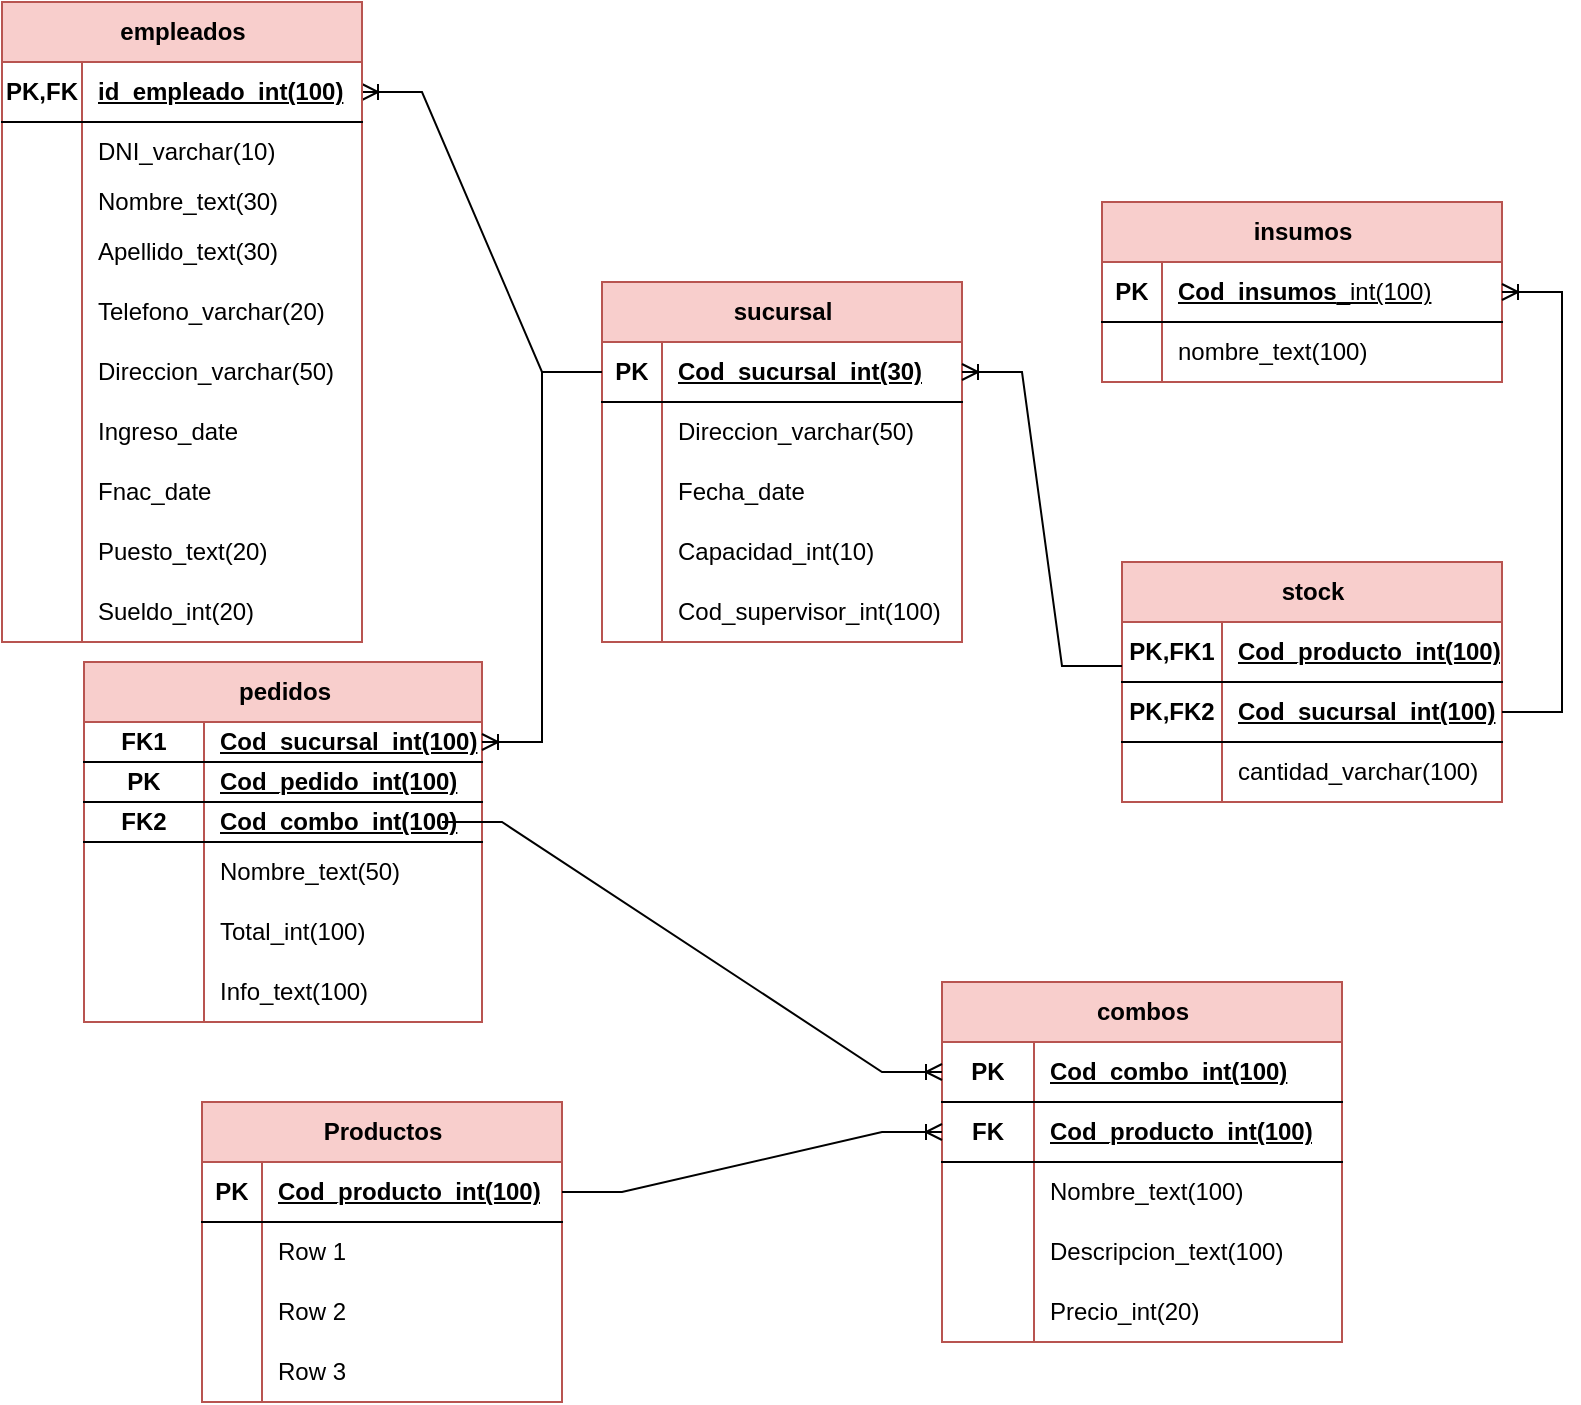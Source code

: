 <mxfile version="24.4.8" type="device">
  <diagram name="Página-1" id="1yBRK5QP1fKa_rZ3uNrc">
    <mxGraphModel dx="880" dy="1603" grid="1" gridSize="10" guides="1" tooltips="1" connect="1" arrows="1" fold="1" page="1" pageScale="1" pageWidth="827" pageHeight="1169" math="0" shadow="0">
      <root>
        <mxCell id="0" />
        <mxCell id="1" parent="0" />
        <mxCell id="dMhb-DY2W6xIGQvRXmBP-12" value="" style="edgeStyle=entityRelationEdgeStyle;fontSize=12;html=1;endArrow=ERoneToMany;rounded=0;entryX=1;entryY=0.5;entryDx=0;entryDy=0;exitX=0;exitY=0.5;exitDx=0;exitDy=0;" parent="1" source="dMhb-DY2W6xIGQvRXmBP-17" target="dMhb-DY2W6xIGQvRXmBP-34" edge="1">
          <mxGeometry width="100" height="100" relative="1" as="geometry">
            <mxPoint x="280" y="30" as="sourcePoint" />
            <mxPoint x="350" y="120" as="targetPoint" />
          </mxGeometry>
        </mxCell>
        <mxCell id="dMhb-DY2W6xIGQvRXmBP-16" value="sucursal" style="shape=table;startSize=30;container=1;collapsible=1;childLayout=tableLayout;fixedRows=1;rowLines=0;fontStyle=1;align=center;resizeLast=1;html=1;fillColor=#f8cecc;strokeColor=#b85450;" parent="1" vertex="1">
          <mxGeometry x="300" y="-70" width="180" height="180" as="geometry" />
        </mxCell>
        <mxCell id="dMhb-DY2W6xIGQvRXmBP-17" value="" style="shape=tableRow;horizontal=0;startSize=0;swimlaneHead=0;swimlaneBody=0;fillColor=none;collapsible=0;dropTarget=0;points=[[0,0.5],[1,0.5]];portConstraint=eastwest;top=0;left=0;right=0;bottom=1;" parent="dMhb-DY2W6xIGQvRXmBP-16" vertex="1">
          <mxGeometry y="30" width="180" height="30" as="geometry" />
        </mxCell>
        <mxCell id="dMhb-DY2W6xIGQvRXmBP-18" value="PK" style="shape=partialRectangle;connectable=0;fillColor=none;top=0;left=0;bottom=0;right=0;fontStyle=1;overflow=hidden;whiteSpace=wrap;html=1;" parent="dMhb-DY2W6xIGQvRXmBP-17" vertex="1">
          <mxGeometry width="30" height="30" as="geometry">
            <mxRectangle width="30" height="30" as="alternateBounds" />
          </mxGeometry>
        </mxCell>
        <mxCell id="dMhb-DY2W6xIGQvRXmBP-19" value="Cod_sucursal_int(30)" style="shape=partialRectangle;connectable=0;fillColor=none;top=0;left=0;bottom=0;right=0;align=left;spacingLeft=6;fontStyle=5;overflow=hidden;whiteSpace=wrap;html=1;" parent="dMhb-DY2W6xIGQvRXmBP-17" vertex="1">
          <mxGeometry x="30" width="150" height="30" as="geometry">
            <mxRectangle width="150" height="30" as="alternateBounds" />
          </mxGeometry>
        </mxCell>
        <mxCell id="dMhb-DY2W6xIGQvRXmBP-20" value="" style="shape=tableRow;horizontal=0;startSize=0;swimlaneHead=0;swimlaneBody=0;fillColor=none;collapsible=0;dropTarget=0;points=[[0,0.5],[1,0.5]];portConstraint=eastwest;top=0;left=0;right=0;bottom=0;" parent="dMhb-DY2W6xIGQvRXmBP-16" vertex="1">
          <mxGeometry y="60" width="180" height="30" as="geometry" />
        </mxCell>
        <mxCell id="dMhb-DY2W6xIGQvRXmBP-21" value="" style="shape=partialRectangle;connectable=0;fillColor=none;top=0;left=0;bottom=0;right=0;editable=1;overflow=hidden;whiteSpace=wrap;html=1;" parent="dMhb-DY2W6xIGQvRXmBP-20" vertex="1">
          <mxGeometry width="30" height="30" as="geometry">
            <mxRectangle width="30" height="30" as="alternateBounds" />
          </mxGeometry>
        </mxCell>
        <mxCell id="dMhb-DY2W6xIGQvRXmBP-22" value="Direccion_varchar(50)" style="shape=partialRectangle;connectable=0;fillColor=none;top=0;left=0;bottom=0;right=0;align=left;spacingLeft=6;overflow=hidden;whiteSpace=wrap;html=1;" parent="dMhb-DY2W6xIGQvRXmBP-20" vertex="1">
          <mxGeometry x="30" width="150" height="30" as="geometry">
            <mxRectangle width="150" height="30" as="alternateBounds" />
          </mxGeometry>
        </mxCell>
        <mxCell id="dMhb-DY2W6xIGQvRXmBP-23" value="" style="shape=tableRow;horizontal=0;startSize=0;swimlaneHead=0;swimlaneBody=0;fillColor=none;collapsible=0;dropTarget=0;points=[[0,0.5],[1,0.5]];portConstraint=eastwest;top=0;left=0;right=0;bottom=0;" parent="dMhb-DY2W6xIGQvRXmBP-16" vertex="1">
          <mxGeometry y="90" width="180" height="30" as="geometry" />
        </mxCell>
        <mxCell id="dMhb-DY2W6xIGQvRXmBP-24" value="" style="shape=partialRectangle;connectable=0;fillColor=none;top=0;left=0;bottom=0;right=0;editable=1;overflow=hidden;whiteSpace=wrap;html=1;" parent="dMhb-DY2W6xIGQvRXmBP-23" vertex="1">
          <mxGeometry width="30" height="30" as="geometry">
            <mxRectangle width="30" height="30" as="alternateBounds" />
          </mxGeometry>
        </mxCell>
        <mxCell id="dMhb-DY2W6xIGQvRXmBP-25" value="Fecha_date" style="shape=partialRectangle;connectable=0;fillColor=none;top=0;left=0;bottom=0;right=0;align=left;spacingLeft=6;overflow=hidden;whiteSpace=wrap;html=1;" parent="dMhb-DY2W6xIGQvRXmBP-23" vertex="1">
          <mxGeometry x="30" width="150" height="30" as="geometry">
            <mxRectangle width="150" height="30" as="alternateBounds" />
          </mxGeometry>
        </mxCell>
        <mxCell id="dMhb-DY2W6xIGQvRXmBP-26" value="" style="shape=tableRow;horizontal=0;startSize=0;swimlaneHead=0;swimlaneBody=0;fillColor=none;collapsible=0;dropTarget=0;points=[[0,0.5],[1,0.5]];portConstraint=eastwest;top=0;left=0;right=0;bottom=0;" parent="dMhb-DY2W6xIGQvRXmBP-16" vertex="1">
          <mxGeometry y="120" width="180" height="30" as="geometry" />
        </mxCell>
        <mxCell id="dMhb-DY2W6xIGQvRXmBP-27" value="" style="shape=partialRectangle;connectable=0;fillColor=none;top=0;left=0;bottom=0;right=0;editable=1;overflow=hidden;whiteSpace=wrap;html=1;" parent="dMhb-DY2W6xIGQvRXmBP-26" vertex="1">
          <mxGeometry width="30" height="30" as="geometry">
            <mxRectangle width="30" height="30" as="alternateBounds" />
          </mxGeometry>
        </mxCell>
        <mxCell id="dMhb-DY2W6xIGQvRXmBP-28" value="Capacidad_int(10)" style="shape=partialRectangle;connectable=0;fillColor=none;top=0;left=0;bottom=0;right=0;align=left;spacingLeft=6;overflow=hidden;whiteSpace=wrap;html=1;" parent="dMhb-DY2W6xIGQvRXmBP-26" vertex="1">
          <mxGeometry x="30" width="150" height="30" as="geometry">
            <mxRectangle width="150" height="30" as="alternateBounds" />
          </mxGeometry>
        </mxCell>
        <mxCell id="_vkNHJI5lA2GHS_22Yag-74" style="shape=tableRow;horizontal=0;startSize=0;swimlaneHead=0;swimlaneBody=0;fillColor=none;collapsible=0;dropTarget=0;points=[[0,0.5],[1,0.5]];portConstraint=eastwest;top=0;left=0;right=0;bottom=0;" vertex="1" parent="dMhb-DY2W6xIGQvRXmBP-16">
          <mxGeometry y="150" width="180" height="30" as="geometry" />
        </mxCell>
        <mxCell id="_vkNHJI5lA2GHS_22Yag-75" style="shape=partialRectangle;connectable=0;fillColor=none;top=0;left=0;bottom=0;right=0;editable=1;overflow=hidden;whiteSpace=wrap;html=1;" vertex="1" parent="_vkNHJI5lA2GHS_22Yag-74">
          <mxGeometry width="30" height="30" as="geometry">
            <mxRectangle width="30" height="30" as="alternateBounds" />
          </mxGeometry>
        </mxCell>
        <mxCell id="_vkNHJI5lA2GHS_22Yag-76" value="Cod_supervisor_int(100)" style="shape=partialRectangle;connectable=0;fillColor=none;top=0;left=0;bottom=0;right=0;align=left;spacingLeft=6;overflow=hidden;whiteSpace=wrap;html=1;" vertex="1" parent="_vkNHJI5lA2GHS_22Yag-74">
          <mxGeometry x="30" width="150" height="30" as="geometry">
            <mxRectangle width="150" height="30" as="alternateBounds" />
          </mxGeometry>
        </mxCell>
        <mxCell id="dMhb-DY2W6xIGQvRXmBP-33" value="empleados" style="shape=table;startSize=30;container=1;collapsible=1;childLayout=tableLayout;fixedRows=1;rowLines=0;fontStyle=1;align=center;resizeLast=1;html=1;fillColor=#f8cecc;strokeColor=#b85450;" parent="1" vertex="1">
          <mxGeometry y="-210" width="180" height="320" as="geometry" />
        </mxCell>
        <mxCell id="dMhb-DY2W6xIGQvRXmBP-34" value="" style="shape=tableRow;horizontal=0;startSize=0;swimlaneHead=0;swimlaneBody=0;fillColor=none;collapsible=0;dropTarget=0;points=[[0,0.5],[1,0.5]];portConstraint=eastwest;top=0;left=0;right=0;bottom=1;" parent="dMhb-DY2W6xIGQvRXmBP-33" vertex="1">
          <mxGeometry y="30" width="180" height="30" as="geometry" />
        </mxCell>
        <mxCell id="dMhb-DY2W6xIGQvRXmBP-35" value="PK,FK" style="shape=partialRectangle;connectable=0;fillColor=none;top=0;left=0;bottom=0;right=0;fontStyle=1;overflow=hidden;whiteSpace=wrap;html=1;" parent="dMhb-DY2W6xIGQvRXmBP-34" vertex="1">
          <mxGeometry width="40" height="30" as="geometry">
            <mxRectangle width="40" height="30" as="alternateBounds" />
          </mxGeometry>
        </mxCell>
        <mxCell id="dMhb-DY2W6xIGQvRXmBP-36" value="id_empleado_int(100)" style="shape=partialRectangle;connectable=0;fillColor=none;top=0;left=0;bottom=0;right=0;align=left;spacingLeft=6;fontStyle=5;overflow=hidden;whiteSpace=wrap;html=1;" parent="dMhb-DY2W6xIGQvRXmBP-34" vertex="1">
          <mxGeometry x="40" width="140" height="30" as="geometry">
            <mxRectangle width="140" height="30" as="alternateBounds" />
          </mxGeometry>
        </mxCell>
        <mxCell id="dMhb-DY2W6xIGQvRXmBP-37" value="" style="shape=tableRow;horizontal=0;startSize=0;swimlaneHead=0;swimlaneBody=0;fillColor=none;collapsible=0;dropTarget=0;points=[[0,0.5],[1,0.5]];portConstraint=eastwest;top=0;left=0;right=0;bottom=0;" parent="dMhb-DY2W6xIGQvRXmBP-33" vertex="1">
          <mxGeometry y="60" width="180" height="30" as="geometry" />
        </mxCell>
        <mxCell id="dMhb-DY2W6xIGQvRXmBP-38" value="" style="shape=partialRectangle;connectable=0;fillColor=none;top=0;left=0;bottom=0;right=0;editable=1;overflow=hidden;whiteSpace=wrap;html=1;" parent="dMhb-DY2W6xIGQvRXmBP-37" vertex="1">
          <mxGeometry width="40" height="30" as="geometry">
            <mxRectangle width="40" height="30" as="alternateBounds" />
          </mxGeometry>
        </mxCell>
        <mxCell id="dMhb-DY2W6xIGQvRXmBP-39" value="DNI_varchar(10)" style="shape=partialRectangle;connectable=0;fillColor=none;top=0;left=0;bottom=0;right=0;align=left;spacingLeft=6;overflow=hidden;whiteSpace=wrap;html=1;" parent="dMhb-DY2W6xIGQvRXmBP-37" vertex="1">
          <mxGeometry x="40" width="140" height="30" as="geometry">
            <mxRectangle width="140" height="30" as="alternateBounds" />
          </mxGeometry>
        </mxCell>
        <mxCell id="dMhb-DY2W6xIGQvRXmBP-40" value="" style="shape=tableRow;horizontal=0;startSize=0;swimlaneHead=0;swimlaneBody=0;fillColor=none;collapsible=0;dropTarget=0;points=[[0,0.5],[1,0.5]];portConstraint=eastwest;top=0;left=0;right=0;bottom=0;" parent="dMhb-DY2W6xIGQvRXmBP-33" vertex="1">
          <mxGeometry y="90" width="180" height="20" as="geometry" />
        </mxCell>
        <mxCell id="dMhb-DY2W6xIGQvRXmBP-41" value="" style="shape=partialRectangle;connectable=0;fillColor=none;top=0;left=0;bottom=0;right=0;editable=1;overflow=hidden;whiteSpace=wrap;html=1;" parent="dMhb-DY2W6xIGQvRXmBP-40" vertex="1">
          <mxGeometry width="40" height="20" as="geometry">
            <mxRectangle width="40" height="20" as="alternateBounds" />
          </mxGeometry>
        </mxCell>
        <mxCell id="dMhb-DY2W6xIGQvRXmBP-42" value="Nombre_text(30)" style="shape=partialRectangle;connectable=0;fillColor=none;top=0;left=0;bottom=0;right=0;align=left;spacingLeft=6;overflow=hidden;whiteSpace=wrap;html=1;" parent="dMhb-DY2W6xIGQvRXmBP-40" vertex="1">
          <mxGeometry x="40" width="140" height="20" as="geometry">
            <mxRectangle width="140" height="20" as="alternateBounds" />
          </mxGeometry>
        </mxCell>
        <mxCell id="dMhb-DY2W6xIGQvRXmBP-43" value="" style="shape=tableRow;horizontal=0;startSize=0;swimlaneHead=0;swimlaneBody=0;fillColor=none;collapsible=0;dropTarget=0;points=[[0,0.5],[1,0.5]];portConstraint=eastwest;top=0;left=0;right=0;bottom=0;" parent="dMhb-DY2W6xIGQvRXmBP-33" vertex="1">
          <mxGeometry y="110" width="180" height="30" as="geometry" />
        </mxCell>
        <mxCell id="dMhb-DY2W6xIGQvRXmBP-44" value="" style="shape=partialRectangle;connectable=0;fillColor=none;top=0;left=0;bottom=0;right=0;editable=1;overflow=hidden;whiteSpace=wrap;html=1;" parent="dMhb-DY2W6xIGQvRXmBP-43" vertex="1">
          <mxGeometry width="40" height="30" as="geometry">
            <mxRectangle width="40" height="30" as="alternateBounds" />
          </mxGeometry>
        </mxCell>
        <mxCell id="dMhb-DY2W6xIGQvRXmBP-45" value="Apellido_text(30)" style="shape=partialRectangle;connectable=0;fillColor=none;top=0;left=0;bottom=0;right=0;align=left;spacingLeft=6;overflow=hidden;whiteSpace=wrap;html=1;" parent="dMhb-DY2W6xIGQvRXmBP-43" vertex="1">
          <mxGeometry x="40" width="140" height="30" as="geometry">
            <mxRectangle width="140" height="30" as="alternateBounds" />
          </mxGeometry>
        </mxCell>
        <mxCell id="_vkNHJI5lA2GHS_22Yag-83" style="shape=tableRow;horizontal=0;startSize=0;swimlaneHead=0;swimlaneBody=0;fillColor=none;collapsible=0;dropTarget=0;points=[[0,0.5],[1,0.5]];portConstraint=eastwest;top=0;left=0;right=0;bottom=0;" vertex="1" parent="dMhb-DY2W6xIGQvRXmBP-33">
          <mxGeometry y="140" width="180" height="30" as="geometry" />
        </mxCell>
        <mxCell id="_vkNHJI5lA2GHS_22Yag-84" style="shape=partialRectangle;connectable=0;fillColor=none;top=0;left=0;bottom=0;right=0;editable=1;overflow=hidden;whiteSpace=wrap;html=1;" vertex="1" parent="_vkNHJI5lA2GHS_22Yag-83">
          <mxGeometry width="40" height="30" as="geometry">
            <mxRectangle width="40" height="30" as="alternateBounds" />
          </mxGeometry>
        </mxCell>
        <mxCell id="_vkNHJI5lA2GHS_22Yag-85" value="Telefono_varchar(20)" style="shape=partialRectangle;connectable=0;fillColor=none;top=0;left=0;bottom=0;right=0;align=left;spacingLeft=6;overflow=hidden;whiteSpace=wrap;html=1;" vertex="1" parent="_vkNHJI5lA2GHS_22Yag-83">
          <mxGeometry x="40" width="140" height="30" as="geometry">
            <mxRectangle width="140" height="30" as="alternateBounds" />
          </mxGeometry>
        </mxCell>
        <mxCell id="_vkNHJI5lA2GHS_22Yag-80" style="shape=tableRow;horizontal=0;startSize=0;swimlaneHead=0;swimlaneBody=0;fillColor=none;collapsible=0;dropTarget=0;points=[[0,0.5],[1,0.5]];portConstraint=eastwest;top=0;left=0;right=0;bottom=0;" vertex="1" parent="dMhb-DY2W6xIGQvRXmBP-33">
          <mxGeometry y="170" width="180" height="30" as="geometry" />
        </mxCell>
        <mxCell id="_vkNHJI5lA2GHS_22Yag-81" style="shape=partialRectangle;connectable=0;fillColor=none;top=0;left=0;bottom=0;right=0;editable=1;overflow=hidden;whiteSpace=wrap;html=1;" vertex="1" parent="_vkNHJI5lA2GHS_22Yag-80">
          <mxGeometry width="40" height="30" as="geometry">
            <mxRectangle width="40" height="30" as="alternateBounds" />
          </mxGeometry>
        </mxCell>
        <mxCell id="_vkNHJI5lA2GHS_22Yag-82" value="Direccion_varchar(50)" style="shape=partialRectangle;connectable=0;fillColor=none;top=0;left=0;bottom=0;right=0;align=left;spacingLeft=6;overflow=hidden;whiteSpace=wrap;html=1;" vertex="1" parent="_vkNHJI5lA2GHS_22Yag-80">
          <mxGeometry x="40" width="140" height="30" as="geometry">
            <mxRectangle width="140" height="30" as="alternateBounds" />
          </mxGeometry>
        </mxCell>
        <mxCell id="_vkNHJI5lA2GHS_22Yag-77" style="shape=tableRow;horizontal=0;startSize=0;swimlaneHead=0;swimlaneBody=0;fillColor=none;collapsible=0;dropTarget=0;points=[[0,0.5],[1,0.5]];portConstraint=eastwest;top=0;left=0;right=0;bottom=0;" vertex="1" parent="dMhb-DY2W6xIGQvRXmBP-33">
          <mxGeometry y="200" width="180" height="30" as="geometry" />
        </mxCell>
        <mxCell id="_vkNHJI5lA2GHS_22Yag-78" style="shape=partialRectangle;connectable=0;fillColor=none;top=0;left=0;bottom=0;right=0;editable=1;overflow=hidden;whiteSpace=wrap;html=1;" vertex="1" parent="_vkNHJI5lA2GHS_22Yag-77">
          <mxGeometry width="40" height="30" as="geometry">
            <mxRectangle width="40" height="30" as="alternateBounds" />
          </mxGeometry>
        </mxCell>
        <mxCell id="_vkNHJI5lA2GHS_22Yag-79" value="Ingreso_date" style="shape=partialRectangle;connectable=0;fillColor=none;top=0;left=0;bottom=0;right=0;align=left;spacingLeft=6;overflow=hidden;whiteSpace=wrap;html=1;" vertex="1" parent="_vkNHJI5lA2GHS_22Yag-77">
          <mxGeometry x="40" width="140" height="30" as="geometry">
            <mxRectangle width="140" height="30" as="alternateBounds" />
          </mxGeometry>
        </mxCell>
        <mxCell id="_vkNHJI5lA2GHS_22Yag-92" style="shape=tableRow;horizontal=0;startSize=0;swimlaneHead=0;swimlaneBody=0;fillColor=none;collapsible=0;dropTarget=0;points=[[0,0.5],[1,0.5]];portConstraint=eastwest;top=0;left=0;right=0;bottom=0;" vertex="1" parent="dMhb-DY2W6xIGQvRXmBP-33">
          <mxGeometry y="230" width="180" height="30" as="geometry" />
        </mxCell>
        <mxCell id="_vkNHJI5lA2GHS_22Yag-93" style="shape=partialRectangle;connectable=0;fillColor=none;top=0;left=0;bottom=0;right=0;editable=1;overflow=hidden;whiteSpace=wrap;html=1;" vertex="1" parent="_vkNHJI5lA2GHS_22Yag-92">
          <mxGeometry width="40" height="30" as="geometry">
            <mxRectangle width="40" height="30" as="alternateBounds" />
          </mxGeometry>
        </mxCell>
        <mxCell id="_vkNHJI5lA2GHS_22Yag-94" value="Fnac_date" style="shape=partialRectangle;connectable=0;fillColor=none;top=0;left=0;bottom=0;right=0;align=left;spacingLeft=6;overflow=hidden;whiteSpace=wrap;html=1;" vertex="1" parent="_vkNHJI5lA2GHS_22Yag-92">
          <mxGeometry x="40" width="140" height="30" as="geometry">
            <mxRectangle width="140" height="30" as="alternateBounds" />
          </mxGeometry>
        </mxCell>
        <mxCell id="_vkNHJI5lA2GHS_22Yag-89" style="shape=tableRow;horizontal=0;startSize=0;swimlaneHead=0;swimlaneBody=0;fillColor=none;collapsible=0;dropTarget=0;points=[[0,0.5],[1,0.5]];portConstraint=eastwest;top=0;left=0;right=0;bottom=0;" vertex="1" parent="dMhb-DY2W6xIGQvRXmBP-33">
          <mxGeometry y="260" width="180" height="30" as="geometry" />
        </mxCell>
        <mxCell id="_vkNHJI5lA2GHS_22Yag-90" style="shape=partialRectangle;connectable=0;fillColor=none;top=0;left=0;bottom=0;right=0;editable=1;overflow=hidden;whiteSpace=wrap;html=1;" vertex="1" parent="_vkNHJI5lA2GHS_22Yag-89">
          <mxGeometry width="40" height="30" as="geometry">
            <mxRectangle width="40" height="30" as="alternateBounds" />
          </mxGeometry>
        </mxCell>
        <mxCell id="_vkNHJI5lA2GHS_22Yag-91" value="Puesto_text(20)" style="shape=partialRectangle;connectable=0;fillColor=none;top=0;left=0;bottom=0;right=0;align=left;spacingLeft=6;overflow=hidden;whiteSpace=wrap;html=1;" vertex="1" parent="_vkNHJI5lA2GHS_22Yag-89">
          <mxGeometry x="40" width="140" height="30" as="geometry">
            <mxRectangle width="140" height="30" as="alternateBounds" />
          </mxGeometry>
        </mxCell>
        <mxCell id="_vkNHJI5lA2GHS_22Yag-86" style="shape=tableRow;horizontal=0;startSize=0;swimlaneHead=0;swimlaneBody=0;fillColor=none;collapsible=0;dropTarget=0;points=[[0,0.5],[1,0.5]];portConstraint=eastwest;top=0;left=0;right=0;bottom=0;" vertex="1" parent="dMhb-DY2W6xIGQvRXmBP-33">
          <mxGeometry y="290" width="180" height="30" as="geometry" />
        </mxCell>
        <mxCell id="_vkNHJI5lA2GHS_22Yag-87" style="shape=partialRectangle;connectable=0;fillColor=none;top=0;left=0;bottom=0;right=0;editable=1;overflow=hidden;whiteSpace=wrap;html=1;" vertex="1" parent="_vkNHJI5lA2GHS_22Yag-86">
          <mxGeometry width="40" height="30" as="geometry">
            <mxRectangle width="40" height="30" as="alternateBounds" />
          </mxGeometry>
        </mxCell>
        <mxCell id="_vkNHJI5lA2GHS_22Yag-88" value="Sueldo_int(20)" style="shape=partialRectangle;connectable=0;fillColor=none;top=0;left=0;bottom=0;right=0;align=left;spacingLeft=6;overflow=hidden;whiteSpace=wrap;html=1;" vertex="1" parent="_vkNHJI5lA2GHS_22Yag-86">
          <mxGeometry x="40" width="140" height="30" as="geometry">
            <mxRectangle width="140" height="30" as="alternateBounds" />
          </mxGeometry>
        </mxCell>
        <mxCell id="dMhb-DY2W6xIGQvRXmBP-61" value="combos" style="shape=table;startSize=30;container=1;collapsible=1;childLayout=tableLayout;fixedRows=1;rowLines=0;fontStyle=1;align=center;resizeLast=1;html=1;fillColor=#f8cecc;strokeColor=#b85450;" parent="1" vertex="1">
          <mxGeometry x="470" y="280" width="200" height="180" as="geometry" />
        </mxCell>
        <mxCell id="dMhb-DY2W6xIGQvRXmBP-62" value="" style="shape=tableRow;horizontal=0;startSize=0;swimlaneHead=0;swimlaneBody=0;fillColor=none;collapsible=0;dropTarget=0;points=[[0,0.5],[1,0.5]];portConstraint=eastwest;top=0;left=0;right=0;bottom=1;" parent="dMhb-DY2W6xIGQvRXmBP-61" vertex="1">
          <mxGeometry y="30" width="200" height="30" as="geometry" />
        </mxCell>
        <mxCell id="dMhb-DY2W6xIGQvRXmBP-63" value="PK" style="shape=partialRectangle;connectable=0;fillColor=none;top=0;left=0;bottom=0;right=0;fontStyle=1;overflow=hidden;whiteSpace=wrap;html=1;" parent="dMhb-DY2W6xIGQvRXmBP-62" vertex="1">
          <mxGeometry width="46" height="30" as="geometry">
            <mxRectangle width="46" height="30" as="alternateBounds" />
          </mxGeometry>
        </mxCell>
        <mxCell id="dMhb-DY2W6xIGQvRXmBP-64" value="Cod_combo_int(100)" style="shape=partialRectangle;connectable=0;fillColor=none;top=0;left=0;bottom=0;right=0;align=left;spacingLeft=6;fontStyle=5;overflow=hidden;whiteSpace=wrap;html=1;" parent="dMhb-DY2W6xIGQvRXmBP-62" vertex="1">
          <mxGeometry x="46" width="154" height="30" as="geometry">
            <mxRectangle width="154" height="30" as="alternateBounds" />
          </mxGeometry>
        </mxCell>
        <mxCell id="_vkNHJI5lA2GHS_22Yag-37" style="shape=tableRow;horizontal=0;startSize=0;swimlaneHead=0;swimlaneBody=0;fillColor=none;collapsible=0;dropTarget=0;points=[[0,0.5],[1,0.5]];portConstraint=eastwest;top=0;left=0;right=0;bottom=1;" vertex="1" parent="dMhb-DY2W6xIGQvRXmBP-61">
          <mxGeometry y="60" width="200" height="30" as="geometry" />
        </mxCell>
        <mxCell id="_vkNHJI5lA2GHS_22Yag-38" value="FK" style="shape=partialRectangle;connectable=0;fillColor=none;top=0;left=0;bottom=0;right=0;fontStyle=1;overflow=hidden;whiteSpace=wrap;html=1;" vertex="1" parent="_vkNHJI5lA2GHS_22Yag-37">
          <mxGeometry width="46" height="30" as="geometry">
            <mxRectangle width="46" height="30" as="alternateBounds" />
          </mxGeometry>
        </mxCell>
        <mxCell id="_vkNHJI5lA2GHS_22Yag-39" value="Cod_producto_int(100)" style="shape=partialRectangle;connectable=0;fillColor=none;top=0;left=0;bottom=0;right=0;align=left;spacingLeft=6;fontStyle=5;overflow=hidden;whiteSpace=wrap;html=1;" vertex="1" parent="_vkNHJI5lA2GHS_22Yag-37">
          <mxGeometry x="46" width="154" height="30" as="geometry">
            <mxRectangle width="154" height="30" as="alternateBounds" />
          </mxGeometry>
        </mxCell>
        <mxCell id="dMhb-DY2W6xIGQvRXmBP-65" value="" style="shape=tableRow;horizontal=0;startSize=0;swimlaneHead=0;swimlaneBody=0;fillColor=none;collapsible=0;dropTarget=0;points=[[0,0.5],[1,0.5]];portConstraint=eastwest;top=0;left=0;right=0;bottom=0;" parent="dMhb-DY2W6xIGQvRXmBP-61" vertex="1">
          <mxGeometry y="90" width="200" height="30" as="geometry" />
        </mxCell>
        <mxCell id="dMhb-DY2W6xIGQvRXmBP-66" value="" style="shape=partialRectangle;connectable=0;fillColor=none;top=0;left=0;bottom=0;right=0;editable=1;overflow=hidden;whiteSpace=wrap;html=1;" parent="dMhb-DY2W6xIGQvRXmBP-65" vertex="1">
          <mxGeometry width="46" height="30" as="geometry">
            <mxRectangle width="46" height="30" as="alternateBounds" />
          </mxGeometry>
        </mxCell>
        <mxCell id="dMhb-DY2W6xIGQvRXmBP-67" value="Nombre_text(100)" style="shape=partialRectangle;connectable=0;fillColor=none;top=0;left=0;bottom=0;right=0;align=left;spacingLeft=6;overflow=hidden;whiteSpace=wrap;html=1;" parent="dMhb-DY2W6xIGQvRXmBP-65" vertex="1">
          <mxGeometry x="46" width="154" height="30" as="geometry">
            <mxRectangle width="154" height="30" as="alternateBounds" />
          </mxGeometry>
        </mxCell>
        <mxCell id="dMhb-DY2W6xIGQvRXmBP-68" value="" style="shape=tableRow;horizontal=0;startSize=0;swimlaneHead=0;swimlaneBody=0;fillColor=none;collapsible=0;dropTarget=0;points=[[0,0.5],[1,0.5]];portConstraint=eastwest;top=0;left=0;right=0;bottom=0;" parent="dMhb-DY2W6xIGQvRXmBP-61" vertex="1">
          <mxGeometry y="120" width="200" height="30" as="geometry" />
        </mxCell>
        <mxCell id="dMhb-DY2W6xIGQvRXmBP-69" value="" style="shape=partialRectangle;connectable=0;fillColor=none;top=0;left=0;bottom=0;right=0;editable=1;overflow=hidden;whiteSpace=wrap;html=1;" parent="dMhb-DY2W6xIGQvRXmBP-68" vertex="1">
          <mxGeometry width="46" height="30" as="geometry">
            <mxRectangle width="46" height="30" as="alternateBounds" />
          </mxGeometry>
        </mxCell>
        <mxCell id="dMhb-DY2W6xIGQvRXmBP-70" value="Descripcion_text(100)" style="shape=partialRectangle;connectable=0;fillColor=none;top=0;left=0;bottom=0;right=0;align=left;spacingLeft=6;overflow=hidden;whiteSpace=wrap;html=1;" parent="dMhb-DY2W6xIGQvRXmBP-68" vertex="1">
          <mxGeometry x="46" width="154" height="30" as="geometry">
            <mxRectangle width="154" height="30" as="alternateBounds" />
          </mxGeometry>
        </mxCell>
        <mxCell id="dMhb-DY2W6xIGQvRXmBP-71" value="" style="shape=tableRow;horizontal=0;startSize=0;swimlaneHead=0;swimlaneBody=0;fillColor=none;collapsible=0;dropTarget=0;points=[[0,0.5],[1,0.5]];portConstraint=eastwest;top=0;left=0;right=0;bottom=0;" parent="dMhb-DY2W6xIGQvRXmBP-61" vertex="1">
          <mxGeometry y="150" width="200" height="30" as="geometry" />
        </mxCell>
        <mxCell id="dMhb-DY2W6xIGQvRXmBP-72" value="" style="shape=partialRectangle;connectable=0;fillColor=none;top=0;left=0;bottom=0;right=0;editable=1;overflow=hidden;whiteSpace=wrap;html=1;" parent="dMhb-DY2W6xIGQvRXmBP-71" vertex="1">
          <mxGeometry width="46" height="30" as="geometry">
            <mxRectangle width="46" height="30" as="alternateBounds" />
          </mxGeometry>
        </mxCell>
        <mxCell id="dMhb-DY2W6xIGQvRXmBP-73" value="Precio_int(20)" style="shape=partialRectangle;connectable=0;fillColor=none;top=0;left=0;bottom=0;right=0;align=left;spacingLeft=6;overflow=hidden;whiteSpace=wrap;html=1;" parent="dMhb-DY2W6xIGQvRXmBP-71" vertex="1">
          <mxGeometry x="46" width="154" height="30" as="geometry">
            <mxRectangle width="154" height="30" as="alternateBounds" />
          </mxGeometry>
        </mxCell>
        <mxCell id="dMhb-DY2W6xIGQvRXmBP-75" value="stock" style="shape=table;startSize=30;container=1;collapsible=1;childLayout=tableLayout;fixedRows=1;rowLines=0;fontStyle=1;align=center;resizeLast=1;html=1;fillColor=#f8cecc;strokeColor=#b85450;" parent="1" vertex="1">
          <mxGeometry x="560" y="70" width="190" height="120" as="geometry" />
        </mxCell>
        <mxCell id="dMhb-DY2W6xIGQvRXmBP-76" value="" style="shape=tableRow;horizontal=0;startSize=0;swimlaneHead=0;swimlaneBody=0;fillColor=none;collapsible=0;dropTarget=0;points=[[0,0.5],[1,0.5]];portConstraint=eastwest;top=0;left=0;right=0;bottom=1;" parent="dMhb-DY2W6xIGQvRXmBP-75" vertex="1">
          <mxGeometry y="30" width="190" height="30" as="geometry" />
        </mxCell>
        <mxCell id="dMhb-DY2W6xIGQvRXmBP-77" value="PK,FK1" style="shape=partialRectangle;connectable=0;fillColor=none;top=0;left=0;bottom=0;right=0;fontStyle=1;overflow=hidden;whiteSpace=wrap;html=1;" parent="dMhb-DY2W6xIGQvRXmBP-76" vertex="1">
          <mxGeometry width="50" height="30" as="geometry">
            <mxRectangle width="50" height="30" as="alternateBounds" />
          </mxGeometry>
        </mxCell>
        <mxCell id="dMhb-DY2W6xIGQvRXmBP-78" value="Cod_producto_int(100)" style="shape=partialRectangle;connectable=0;fillColor=none;top=0;left=0;bottom=0;right=0;align=left;spacingLeft=6;fontStyle=5;overflow=hidden;whiteSpace=wrap;html=1;" parent="dMhb-DY2W6xIGQvRXmBP-76" vertex="1">
          <mxGeometry x="50" width="140" height="30" as="geometry">
            <mxRectangle width="140" height="30" as="alternateBounds" />
          </mxGeometry>
        </mxCell>
        <mxCell id="_vkNHJI5lA2GHS_22Yag-1" style="shape=tableRow;horizontal=0;startSize=0;swimlaneHead=0;swimlaneBody=0;fillColor=none;collapsible=0;dropTarget=0;points=[[0,0.5],[1,0.5]];portConstraint=eastwest;top=0;left=0;right=0;bottom=1;" vertex="1" parent="dMhb-DY2W6xIGQvRXmBP-75">
          <mxGeometry y="60" width="190" height="30" as="geometry" />
        </mxCell>
        <mxCell id="_vkNHJI5lA2GHS_22Yag-2" value="PK,FK2" style="shape=partialRectangle;connectable=0;fillColor=none;top=0;left=0;bottom=0;right=0;fontStyle=1;overflow=hidden;whiteSpace=wrap;html=1;" vertex="1" parent="_vkNHJI5lA2GHS_22Yag-1">
          <mxGeometry width="50" height="30" as="geometry">
            <mxRectangle width="50" height="30" as="alternateBounds" />
          </mxGeometry>
        </mxCell>
        <mxCell id="_vkNHJI5lA2GHS_22Yag-3" value="Cod_sucursal_int(100)" style="shape=partialRectangle;connectable=0;fillColor=none;top=0;left=0;bottom=0;right=0;align=left;spacingLeft=6;fontStyle=5;overflow=hidden;whiteSpace=wrap;html=1;" vertex="1" parent="_vkNHJI5lA2GHS_22Yag-1">
          <mxGeometry x="50" width="140" height="30" as="geometry">
            <mxRectangle width="140" height="30" as="alternateBounds" />
          </mxGeometry>
        </mxCell>
        <mxCell id="dMhb-DY2W6xIGQvRXmBP-79" value="" style="shape=tableRow;horizontal=0;startSize=0;swimlaneHead=0;swimlaneBody=0;fillColor=none;collapsible=0;dropTarget=0;points=[[0,0.5],[1,0.5]];portConstraint=eastwest;top=0;left=0;right=0;bottom=0;" parent="dMhb-DY2W6xIGQvRXmBP-75" vertex="1">
          <mxGeometry y="90" width="190" height="30" as="geometry" />
        </mxCell>
        <mxCell id="dMhb-DY2W6xIGQvRXmBP-80" value="" style="shape=partialRectangle;connectable=0;fillColor=none;top=0;left=0;bottom=0;right=0;editable=1;overflow=hidden;whiteSpace=wrap;html=1;" parent="dMhb-DY2W6xIGQvRXmBP-79" vertex="1">
          <mxGeometry width="50" height="30" as="geometry">
            <mxRectangle width="50" height="30" as="alternateBounds" />
          </mxGeometry>
        </mxCell>
        <mxCell id="dMhb-DY2W6xIGQvRXmBP-81" value="cantidad_varchar(100)" style="shape=partialRectangle;connectable=0;fillColor=none;top=0;left=0;bottom=0;right=0;align=left;spacingLeft=6;overflow=hidden;whiteSpace=wrap;html=1;" parent="dMhb-DY2W6xIGQvRXmBP-79" vertex="1">
          <mxGeometry x="50" width="140" height="30" as="geometry">
            <mxRectangle width="140" height="30" as="alternateBounds" />
          </mxGeometry>
        </mxCell>
        <mxCell id="dMhb-DY2W6xIGQvRXmBP-91" value="pedidos" style="shape=table;startSize=30;container=1;collapsible=1;childLayout=tableLayout;fixedRows=1;rowLines=0;fontStyle=1;align=center;resizeLast=1;html=1;fillColor=#f8cecc;strokeColor=#b85450;" parent="1" vertex="1">
          <mxGeometry x="41" y="120" width="199" height="180" as="geometry" />
        </mxCell>
        <mxCell id="dMhb-DY2W6xIGQvRXmBP-110" style="shape=tableRow;horizontal=0;startSize=0;swimlaneHead=0;swimlaneBody=0;fillColor=none;collapsible=0;dropTarget=0;points=[[0,0.5],[1,0.5]];portConstraint=eastwest;top=0;left=0;right=0;bottom=1;" parent="dMhb-DY2W6xIGQvRXmBP-91" vertex="1">
          <mxGeometry y="30" width="199" height="20" as="geometry" />
        </mxCell>
        <mxCell id="dMhb-DY2W6xIGQvRXmBP-111" value="FK1" style="shape=partialRectangle;connectable=0;fillColor=none;top=0;left=0;bottom=0;right=0;fontStyle=1;overflow=hidden;whiteSpace=wrap;html=1;" parent="dMhb-DY2W6xIGQvRXmBP-110" vertex="1">
          <mxGeometry width="60" height="20" as="geometry">
            <mxRectangle width="60" height="20" as="alternateBounds" />
          </mxGeometry>
        </mxCell>
        <mxCell id="dMhb-DY2W6xIGQvRXmBP-112" value="Cod_sucursal_int(100)" style="shape=partialRectangle;connectable=0;fillColor=none;top=0;left=0;bottom=0;right=0;align=left;spacingLeft=6;fontStyle=5;overflow=hidden;whiteSpace=wrap;html=1;" parent="dMhb-DY2W6xIGQvRXmBP-110" vertex="1">
          <mxGeometry x="60" width="139" height="20" as="geometry">
            <mxRectangle width="139" height="20" as="alternateBounds" />
          </mxGeometry>
        </mxCell>
        <mxCell id="dMhb-DY2W6xIGQvRXmBP-92" value="" style="shape=tableRow;horizontal=0;startSize=0;swimlaneHead=0;swimlaneBody=0;fillColor=none;collapsible=0;dropTarget=0;points=[[0,0.5],[1,0.5]];portConstraint=eastwest;top=0;left=0;right=0;bottom=1;" parent="dMhb-DY2W6xIGQvRXmBP-91" vertex="1">
          <mxGeometry y="50" width="199" height="20" as="geometry" />
        </mxCell>
        <mxCell id="dMhb-DY2W6xIGQvRXmBP-93" value="PK" style="shape=partialRectangle;connectable=0;fillColor=none;top=0;left=0;bottom=0;right=0;fontStyle=1;overflow=hidden;whiteSpace=wrap;html=1;" parent="dMhb-DY2W6xIGQvRXmBP-92" vertex="1">
          <mxGeometry width="60" height="20" as="geometry">
            <mxRectangle width="60" height="20" as="alternateBounds" />
          </mxGeometry>
        </mxCell>
        <mxCell id="dMhb-DY2W6xIGQvRXmBP-94" value="Cod_pedido_int(100)" style="shape=partialRectangle;connectable=0;fillColor=none;top=0;left=0;bottom=0;right=0;align=left;spacingLeft=6;fontStyle=5;overflow=hidden;whiteSpace=wrap;html=1;" parent="dMhb-DY2W6xIGQvRXmBP-92" vertex="1">
          <mxGeometry x="60" width="139" height="20" as="geometry">
            <mxRectangle width="139" height="20" as="alternateBounds" />
          </mxGeometry>
        </mxCell>
        <mxCell id="_vkNHJI5lA2GHS_22Yag-70" style="shape=tableRow;horizontal=0;startSize=0;swimlaneHead=0;swimlaneBody=0;fillColor=none;collapsible=0;dropTarget=0;points=[[0,0.5],[1,0.5]];portConstraint=eastwest;top=0;left=0;right=0;bottom=1;" vertex="1" parent="dMhb-DY2W6xIGQvRXmBP-91">
          <mxGeometry y="70" width="199" height="20" as="geometry" />
        </mxCell>
        <mxCell id="_vkNHJI5lA2GHS_22Yag-71" value="FK2" style="shape=partialRectangle;connectable=0;fillColor=none;top=0;left=0;bottom=0;right=0;fontStyle=1;overflow=hidden;whiteSpace=wrap;html=1;" vertex="1" parent="_vkNHJI5lA2GHS_22Yag-70">
          <mxGeometry width="60" height="20" as="geometry">
            <mxRectangle width="60" height="20" as="alternateBounds" />
          </mxGeometry>
        </mxCell>
        <mxCell id="_vkNHJI5lA2GHS_22Yag-72" value="Cod_combo_int(100)" style="shape=partialRectangle;connectable=0;fillColor=none;top=0;left=0;bottom=0;right=0;align=left;spacingLeft=6;fontStyle=5;overflow=hidden;whiteSpace=wrap;html=1;" vertex="1" parent="_vkNHJI5lA2GHS_22Yag-70">
          <mxGeometry x="60" width="139" height="20" as="geometry">
            <mxRectangle width="139" height="20" as="alternateBounds" />
          </mxGeometry>
        </mxCell>
        <mxCell id="dMhb-DY2W6xIGQvRXmBP-95" value="" style="shape=tableRow;horizontal=0;startSize=0;swimlaneHead=0;swimlaneBody=0;fillColor=none;collapsible=0;dropTarget=0;points=[[0,0.5],[1,0.5]];portConstraint=eastwest;top=0;left=0;right=0;bottom=0;" parent="dMhb-DY2W6xIGQvRXmBP-91" vertex="1">
          <mxGeometry y="90" width="199" height="30" as="geometry" />
        </mxCell>
        <mxCell id="dMhb-DY2W6xIGQvRXmBP-96" value="" style="shape=partialRectangle;connectable=0;fillColor=none;top=0;left=0;bottom=0;right=0;editable=1;overflow=hidden;whiteSpace=wrap;html=1;" parent="dMhb-DY2W6xIGQvRXmBP-95" vertex="1">
          <mxGeometry width="60" height="30" as="geometry">
            <mxRectangle width="60" height="30" as="alternateBounds" />
          </mxGeometry>
        </mxCell>
        <mxCell id="dMhb-DY2W6xIGQvRXmBP-97" value="Nombre_text(50)" style="shape=partialRectangle;connectable=0;fillColor=none;top=0;left=0;bottom=0;right=0;align=left;spacingLeft=6;overflow=hidden;whiteSpace=wrap;html=1;" parent="dMhb-DY2W6xIGQvRXmBP-95" vertex="1">
          <mxGeometry x="60" width="139" height="30" as="geometry">
            <mxRectangle width="139" height="30" as="alternateBounds" />
          </mxGeometry>
        </mxCell>
        <mxCell id="dMhb-DY2W6xIGQvRXmBP-98" value="" style="shape=tableRow;horizontal=0;startSize=0;swimlaneHead=0;swimlaneBody=0;fillColor=none;collapsible=0;dropTarget=0;points=[[0,0.5],[1,0.5]];portConstraint=eastwest;top=0;left=0;right=0;bottom=0;" parent="dMhb-DY2W6xIGQvRXmBP-91" vertex="1">
          <mxGeometry y="120" width="199" height="30" as="geometry" />
        </mxCell>
        <mxCell id="dMhb-DY2W6xIGQvRXmBP-99" value="" style="shape=partialRectangle;connectable=0;fillColor=none;top=0;left=0;bottom=0;right=0;editable=1;overflow=hidden;whiteSpace=wrap;html=1;" parent="dMhb-DY2W6xIGQvRXmBP-98" vertex="1">
          <mxGeometry width="60" height="30" as="geometry">
            <mxRectangle width="60" height="30" as="alternateBounds" />
          </mxGeometry>
        </mxCell>
        <mxCell id="dMhb-DY2W6xIGQvRXmBP-100" value="Total_int(100)" style="shape=partialRectangle;connectable=0;fillColor=none;top=0;left=0;bottom=0;right=0;align=left;spacingLeft=6;overflow=hidden;whiteSpace=wrap;html=1;" parent="dMhb-DY2W6xIGQvRXmBP-98" vertex="1">
          <mxGeometry x="60" width="139" height="30" as="geometry">
            <mxRectangle width="139" height="30" as="alternateBounds" />
          </mxGeometry>
        </mxCell>
        <mxCell id="dMhb-DY2W6xIGQvRXmBP-101" value="" style="shape=tableRow;horizontal=0;startSize=0;swimlaneHead=0;swimlaneBody=0;fillColor=none;collapsible=0;dropTarget=0;points=[[0,0.5],[1,0.5]];portConstraint=eastwest;top=0;left=0;right=0;bottom=0;" parent="dMhb-DY2W6xIGQvRXmBP-91" vertex="1">
          <mxGeometry y="150" width="199" height="30" as="geometry" />
        </mxCell>
        <mxCell id="dMhb-DY2W6xIGQvRXmBP-102" value="" style="shape=partialRectangle;connectable=0;fillColor=none;top=0;left=0;bottom=0;right=0;editable=1;overflow=hidden;whiteSpace=wrap;html=1;" parent="dMhb-DY2W6xIGQvRXmBP-101" vertex="1">
          <mxGeometry width="60" height="30" as="geometry">
            <mxRectangle width="60" height="30" as="alternateBounds" />
          </mxGeometry>
        </mxCell>
        <mxCell id="dMhb-DY2W6xIGQvRXmBP-103" value="Info_text(100)" style="shape=partialRectangle;connectable=0;fillColor=none;top=0;left=0;bottom=0;right=0;align=left;spacingLeft=6;overflow=hidden;whiteSpace=wrap;html=1;" parent="dMhb-DY2W6xIGQvRXmBP-101" vertex="1">
          <mxGeometry x="60" width="139" height="30" as="geometry">
            <mxRectangle width="139" height="30" as="alternateBounds" />
          </mxGeometry>
        </mxCell>
        <mxCell id="dMhb-DY2W6xIGQvRXmBP-114" value="" style="edgeStyle=entityRelationEdgeStyle;fontSize=12;html=1;endArrow=ERoneToMany;rounded=0;entryX=0;entryY=0.5;entryDx=0;entryDy=0;" parent="1" target="dMhb-DY2W6xIGQvRXmBP-62" edge="1">
          <mxGeometry width="100" height="100" relative="1" as="geometry">
            <mxPoint x="220" y="200" as="sourcePoint" />
            <mxPoint x="460" y="320" as="targetPoint" />
          </mxGeometry>
        </mxCell>
        <mxCell id="_vkNHJI5lA2GHS_22Yag-6" value="insumos" style="shape=table;startSize=30;container=1;collapsible=1;childLayout=tableLayout;fixedRows=1;rowLines=0;fontStyle=1;align=center;resizeLast=1;html=1;fillColor=#f8cecc;strokeColor=#b85450;" vertex="1" parent="1">
          <mxGeometry x="550" y="-110" width="200" height="90" as="geometry" />
        </mxCell>
        <mxCell id="_vkNHJI5lA2GHS_22Yag-7" value="" style="shape=tableRow;horizontal=0;startSize=0;swimlaneHead=0;swimlaneBody=0;fillColor=none;collapsible=0;dropTarget=0;points=[[0,0.5],[1,0.5]];portConstraint=eastwest;top=0;left=0;right=0;bottom=1;" vertex="1" parent="_vkNHJI5lA2GHS_22Yag-6">
          <mxGeometry y="30" width="200" height="30" as="geometry" />
        </mxCell>
        <mxCell id="_vkNHJI5lA2GHS_22Yag-8" value="PK" style="shape=partialRectangle;connectable=0;fillColor=none;top=0;left=0;bottom=0;right=0;fontStyle=1;overflow=hidden;whiteSpace=wrap;html=1;" vertex="1" parent="_vkNHJI5lA2GHS_22Yag-7">
          <mxGeometry width="30" height="30" as="geometry">
            <mxRectangle width="30" height="30" as="alternateBounds" />
          </mxGeometry>
        </mxCell>
        <mxCell id="_vkNHJI5lA2GHS_22Yag-9" value="Cod_insumos&lt;span style=&quot;font-weight: 400;&quot;&gt;_int(100)&lt;/span&gt;" style="shape=partialRectangle;connectable=0;fillColor=none;top=0;left=0;bottom=0;right=0;align=left;spacingLeft=6;fontStyle=5;overflow=hidden;whiteSpace=wrap;html=1;" vertex="1" parent="_vkNHJI5lA2GHS_22Yag-7">
          <mxGeometry x="30" width="170" height="30" as="geometry">
            <mxRectangle width="170" height="30" as="alternateBounds" />
          </mxGeometry>
        </mxCell>
        <mxCell id="_vkNHJI5lA2GHS_22Yag-10" value="" style="shape=tableRow;horizontal=0;startSize=0;swimlaneHead=0;swimlaneBody=0;fillColor=none;collapsible=0;dropTarget=0;points=[[0,0.5],[1,0.5]];portConstraint=eastwest;top=0;left=0;right=0;bottom=0;" vertex="1" parent="_vkNHJI5lA2GHS_22Yag-6">
          <mxGeometry y="60" width="200" height="30" as="geometry" />
        </mxCell>
        <mxCell id="_vkNHJI5lA2GHS_22Yag-11" value="" style="shape=partialRectangle;connectable=0;fillColor=none;top=0;left=0;bottom=0;right=0;editable=1;overflow=hidden;whiteSpace=wrap;html=1;" vertex="1" parent="_vkNHJI5lA2GHS_22Yag-10">
          <mxGeometry width="30" height="30" as="geometry">
            <mxRectangle width="30" height="30" as="alternateBounds" />
          </mxGeometry>
        </mxCell>
        <mxCell id="_vkNHJI5lA2GHS_22Yag-12" value="nombre_text(100)" style="shape=partialRectangle;connectable=0;fillColor=none;top=0;left=0;bottom=0;right=0;align=left;spacingLeft=6;overflow=hidden;whiteSpace=wrap;html=1;" vertex="1" parent="_vkNHJI5lA2GHS_22Yag-10">
          <mxGeometry x="30" width="170" height="30" as="geometry">
            <mxRectangle width="170" height="30" as="alternateBounds" />
          </mxGeometry>
        </mxCell>
        <mxCell id="_vkNHJI5lA2GHS_22Yag-19" value="" style="edgeStyle=entityRelationEdgeStyle;fontSize=12;html=1;endArrow=ERoneToMany;rounded=0;exitX=0;exitY=0.733;exitDx=0;exitDy=0;entryX=1;entryY=0.5;entryDx=0;entryDy=0;exitPerimeter=0;" edge="1" parent="1" source="dMhb-DY2W6xIGQvRXmBP-76" target="dMhb-DY2W6xIGQvRXmBP-17">
          <mxGeometry width="100" height="100" relative="1" as="geometry">
            <mxPoint x="510" y="-80" as="sourcePoint" />
            <mxPoint x="550" y="100" as="targetPoint" />
          </mxGeometry>
        </mxCell>
        <mxCell id="_vkNHJI5lA2GHS_22Yag-20" value="" style="edgeStyle=entityRelationEdgeStyle;fontSize=12;html=1;endArrow=ERoneToMany;rounded=0;exitX=1;exitY=0.5;exitDx=0;exitDy=0;entryX=1;entryY=0.5;entryDx=0;entryDy=0;" edge="1" parent="1" source="_vkNHJI5lA2GHS_22Yag-1" target="_vkNHJI5lA2GHS_22Yag-7">
          <mxGeometry width="100" height="100" relative="1" as="geometry">
            <mxPoint x="360" y="190" as="sourcePoint" />
            <mxPoint x="460" y="90" as="targetPoint" />
          </mxGeometry>
        </mxCell>
        <mxCell id="_vkNHJI5lA2GHS_22Yag-40" value="Productos" style="shape=table;startSize=30;container=1;collapsible=1;childLayout=tableLayout;fixedRows=1;rowLines=0;fontStyle=1;align=center;resizeLast=1;html=1;fillColor=#f8cecc;strokeColor=#b85450;" vertex="1" parent="1">
          <mxGeometry x="100" y="340" width="180" height="150" as="geometry" />
        </mxCell>
        <mxCell id="_vkNHJI5lA2GHS_22Yag-41" value="" style="shape=tableRow;horizontal=0;startSize=0;swimlaneHead=0;swimlaneBody=0;fillColor=none;collapsible=0;dropTarget=0;points=[[0,0.5],[1,0.5]];portConstraint=eastwest;top=0;left=0;right=0;bottom=1;" vertex="1" parent="_vkNHJI5lA2GHS_22Yag-40">
          <mxGeometry y="30" width="180" height="30" as="geometry" />
        </mxCell>
        <mxCell id="_vkNHJI5lA2GHS_22Yag-42" value="PK" style="shape=partialRectangle;connectable=0;fillColor=none;top=0;left=0;bottom=0;right=0;fontStyle=1;overflow=hidden;whiteSpace=wrap;html=1;" vertex="1" parent="_vkNHJI5lA2GHS_22Yag-41">
          <mxGeometry width="30" height="30" as="geometry">
            <mxRectangle width="30" height="30" as="alternateBounds" />
          </mxGeometry>
        </mxCell>
        <mxCell id="_vkNHJI5lA2GHS_22Yag-43" value="Cod_producto_int(100)" style="shape=partialRectangle;connectable=0;fillColor=none;top=0;left=0;bottom=0;right=0;align=left;spacingLeft=6;fontStyle=5;overflow=hidden;whiteSpace=wrap;html=1;" vertex="1" parent="_vkNHJI5lA2GHS_22Yag-41">
          <mxGeometry x="30" width="150" height="30" as="geometry">
            <mxRectangle width="150" height="30" as="alternateBounds" />
          </mxGeometry>
        </mxCell>
        <mxCell id="_vkNHJI5lA2GHS_22Yag-44" value="" style="shape=tableRow;horizontal=0;startSize=0;swimlaneHead=0;swimlaneBody=0;fillColor=none;collapsible=0;dropTarget=0;points=[[0,0.5],[1,0.5]];portConstraint=eastwest;top=0;left=0;right=0;bottom=0;" vertex="1" parent="_vkNHJI5lA2GHS_22Yag-40">
          <mxGeometry y="60" width="180" height="30" as="geometry" />
        </mxCell>
        <mxCell id="_vkNHJI5lA2GHS_22Yag-45" value="" style="shape=partialRectangle;connectable=0;fillColor=none;top=0;left=0;bottom=0;right=0;editable=1;overflow=hidden;whiteSpace=wrap;html=1;" vertex="1" parent="_vkNHJI5lA2GHS_22Yag-44">
          <mxGeometry width="30" height="30" as="geometry">
            <mxRectangle width="30" height="30" as="alternateBounds" />
          </mxGeometry>
        </mxCell>
        <mxCell id="_vkNHJI5lA2GHS_22Yag-46" value="Row 1" style="shape=partialRectangle;connectable=0;fillColor=none;top=0;left=0;bottom=0;right=0;align=left;spacingLeft=6;overflow=hidden;whiteSpace=wrap;html=1;" vertex="1" parent="_vkNHJI5lA2GHS_22Yag-44">
          <mxGeometry x="30" width="150" height="30" as="geometry">
            <mxRectangle width="150" height="30" as="alternateBounds" />
          </mxGeometry>
        </mxCell>
        <mxCell id="_vkNHJI5lA2GHS_22Yag-47" value="" style="shape=tableRow;horizontal=0;startSize=0;swimlaneHead=0;swimlaneBody=0;fillColor=none;collapsible=0;dropTarget=0;points=[[0,0.5],[1,0.5]];portConstraint=eastwest;top=0;left=0;right=0;bottom=0;" vertex="1" parent="_vkNHJI5lA2GHS_22Yag-40">
          <mxGeometry y="90" width="180" height="30" as="geometry" />
        </mxCell>
        <mxCell id="_vkNHJI5lA2GHS_22Yag-48" value="" style="shape=partialRectangle;connectable=0;fillColor=none;top=0;left=0;bottom=0;right=0;editable=1;overflow=hidden;whiteSpace=wrap;html=1;" vertex="1" parent="_vkNHJI5lA2GHS_22Yag-47">
          <mxGeometry width="30" height="30" as="geometry">
            <mxRectangle width="30" height="30" as="alternateBounds" />
          </mxGeometry>
        </mxCell>
        <mxCell id="_vkNHJI5lA2GHS_22Yag-49" value="Row 2" style="shape=partialRectangle;connectable=0;fillColor=none;top=0;left=0;bottom=0;right=0;align=left;spacingLeft=6;overflow=hidden;whiteSpace=wrap;html=1;" vertex="1" parent="_vkNHJI5lA2GHS_22Yag-47">
          <mxGeometry x="30" width="150" height="30" as="geometry">
            <mxRectangle width="150" height="30" as="alternateBounds" />
          </mxGeometry>
        </mxCell>
        <mxCell id="_vkNHJI5lA2GHS_22Yag-50" value="" style="shape=tableRow;horizontal=0;startSize=0;swimlaneHead=0;swimlaneBody=0;fillColor=none;collapsible=0;dropTarget=0;points=[[0,0.5],[1,0.5]];portConstraint=eastwest;top=0;left=0;right=0;bottom=0;" vertex="1" parent="_vkNHJI5lA2GHS_22Yag-40">
          <mxGeometry y="120" width="180" height="30" as="geometry" />
        </mxCell>
        <mxCell id="_vkNHJI5lA2GHS_22Yag-51" value="" style="shape=partialRectangle;connectable=0;fillColor=none;top=0;left=0;bottom=0;right=0;editable=1;overflow=hidden;whiteSpace=wrap;html=1;" vertex="1" parent="_vkNHJI5lA2GHS_22Yag-50">
          <mxGeometry width="30" height="30" as="geometry">
            <mxRectangle width="30" height="30" as="alternateBounds" />
          </mxGeometry>
        </mxCell>
        <mxCell id="_vkNHJI5lA2GHS_22Yag-52" value="Row 3" style="shape=partialRectangle;connectable=0;fillColor=none;top=0;left=0;bottom=0;right=0;align=left;spacingLeft=6;overflow=hidden;whiteSpace=wrap;html=1;" vertex="1" parent="_vkNHJI5lA2GHS_22Yag-50">
          <mxGeometry x="30" width="150" height="30" as="geometry">
            <mxRectangle width="150" height="30" as="alternateBounds" />
          </mxGeometry>
        </mxCell>
        <mxCell id="_vkNHJI5lA2GHS_22Yag-69" value="" style="edgeStyle=entityRelationEdgeStyle;fontSize=12;html=1;endArrow=ERoneToMany;rounded=0;exitX=1;exitY=0.5;exitDx=0;exitDy=0;entryX=0;entryY=0.5;entryDx=0;entryDy=0;" edge="1" parent="1" source="_vkNHJI5lA2GHS_22Yag-41" target="_vkNHJI5lA2GHS_22Yag-37">
          <mxGeometry width="100" height="100" relative="1" as="geometry">
            <mxPoint x="360" y="390" as="sourcePoint" />
            <mxPoint x="460" y="290" as="targetPoint" />
          </mxGeometry>
        </mxCell>
        <mxCell id="_vkNHJI5lA2GHS_22Yag-73" value="" style="edgeStyle=entityRelationEdgeStyle;fontSize=12;html=1;endArrow=ERoneToMany;rounded=0;exitX=0;exitY=0.5;exitDx=0;exitDy=0;entryX=1;entryY=0.5;entryDx=0;entryDy=0;" edge="1" parent="1" source="dMhb-DY2W6xIGQvRXmBP-17" target="dMhb-DY2W6xIGQvRXmBP-110">
          <mxGeometry width="100" height="100" relative="1" as="geometry">
            <mxPoint x="360" y="190" as="sourcePoint" />
            <mxPoint x="460" y="90" as="targetPoint" />
          </mxGeometry>
        </mxCell>
      </root>
    </mxGraphModel>
  </diagram>
</mxfile>
